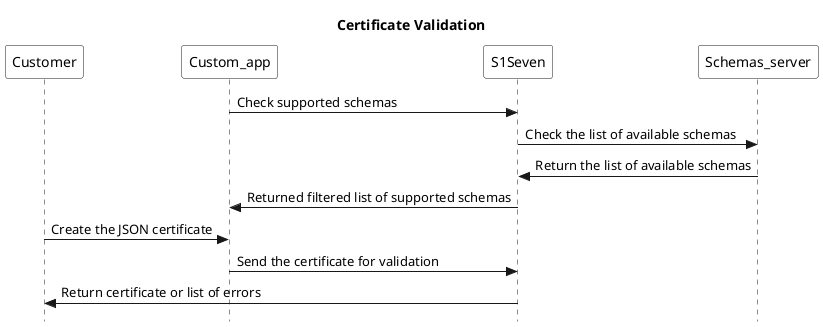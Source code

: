 @startuml
title Certificate Validation
skinparam style strictuml 
participant Customer #FFFFFF
participant Custom_app #FFFFFF
participant S1Seven #FFFFFF
participant Schemas_server #FFFFFF
Custom_app -> S1Seven: Check supported schemas
S1Seven -> Schemas_server: Check the list of available schemas
Schemas_server -> S1Seven: Return the list of available schemas
S1Seven -> Custom_app: Returned filtered list of supported schemas
Customer -> Custom_app: Create the JSON certificate
Custom_app -> S1Seven: Send the certificate for validation
S1Seven -> Customer: Return certificate or list of errors
@enduml
